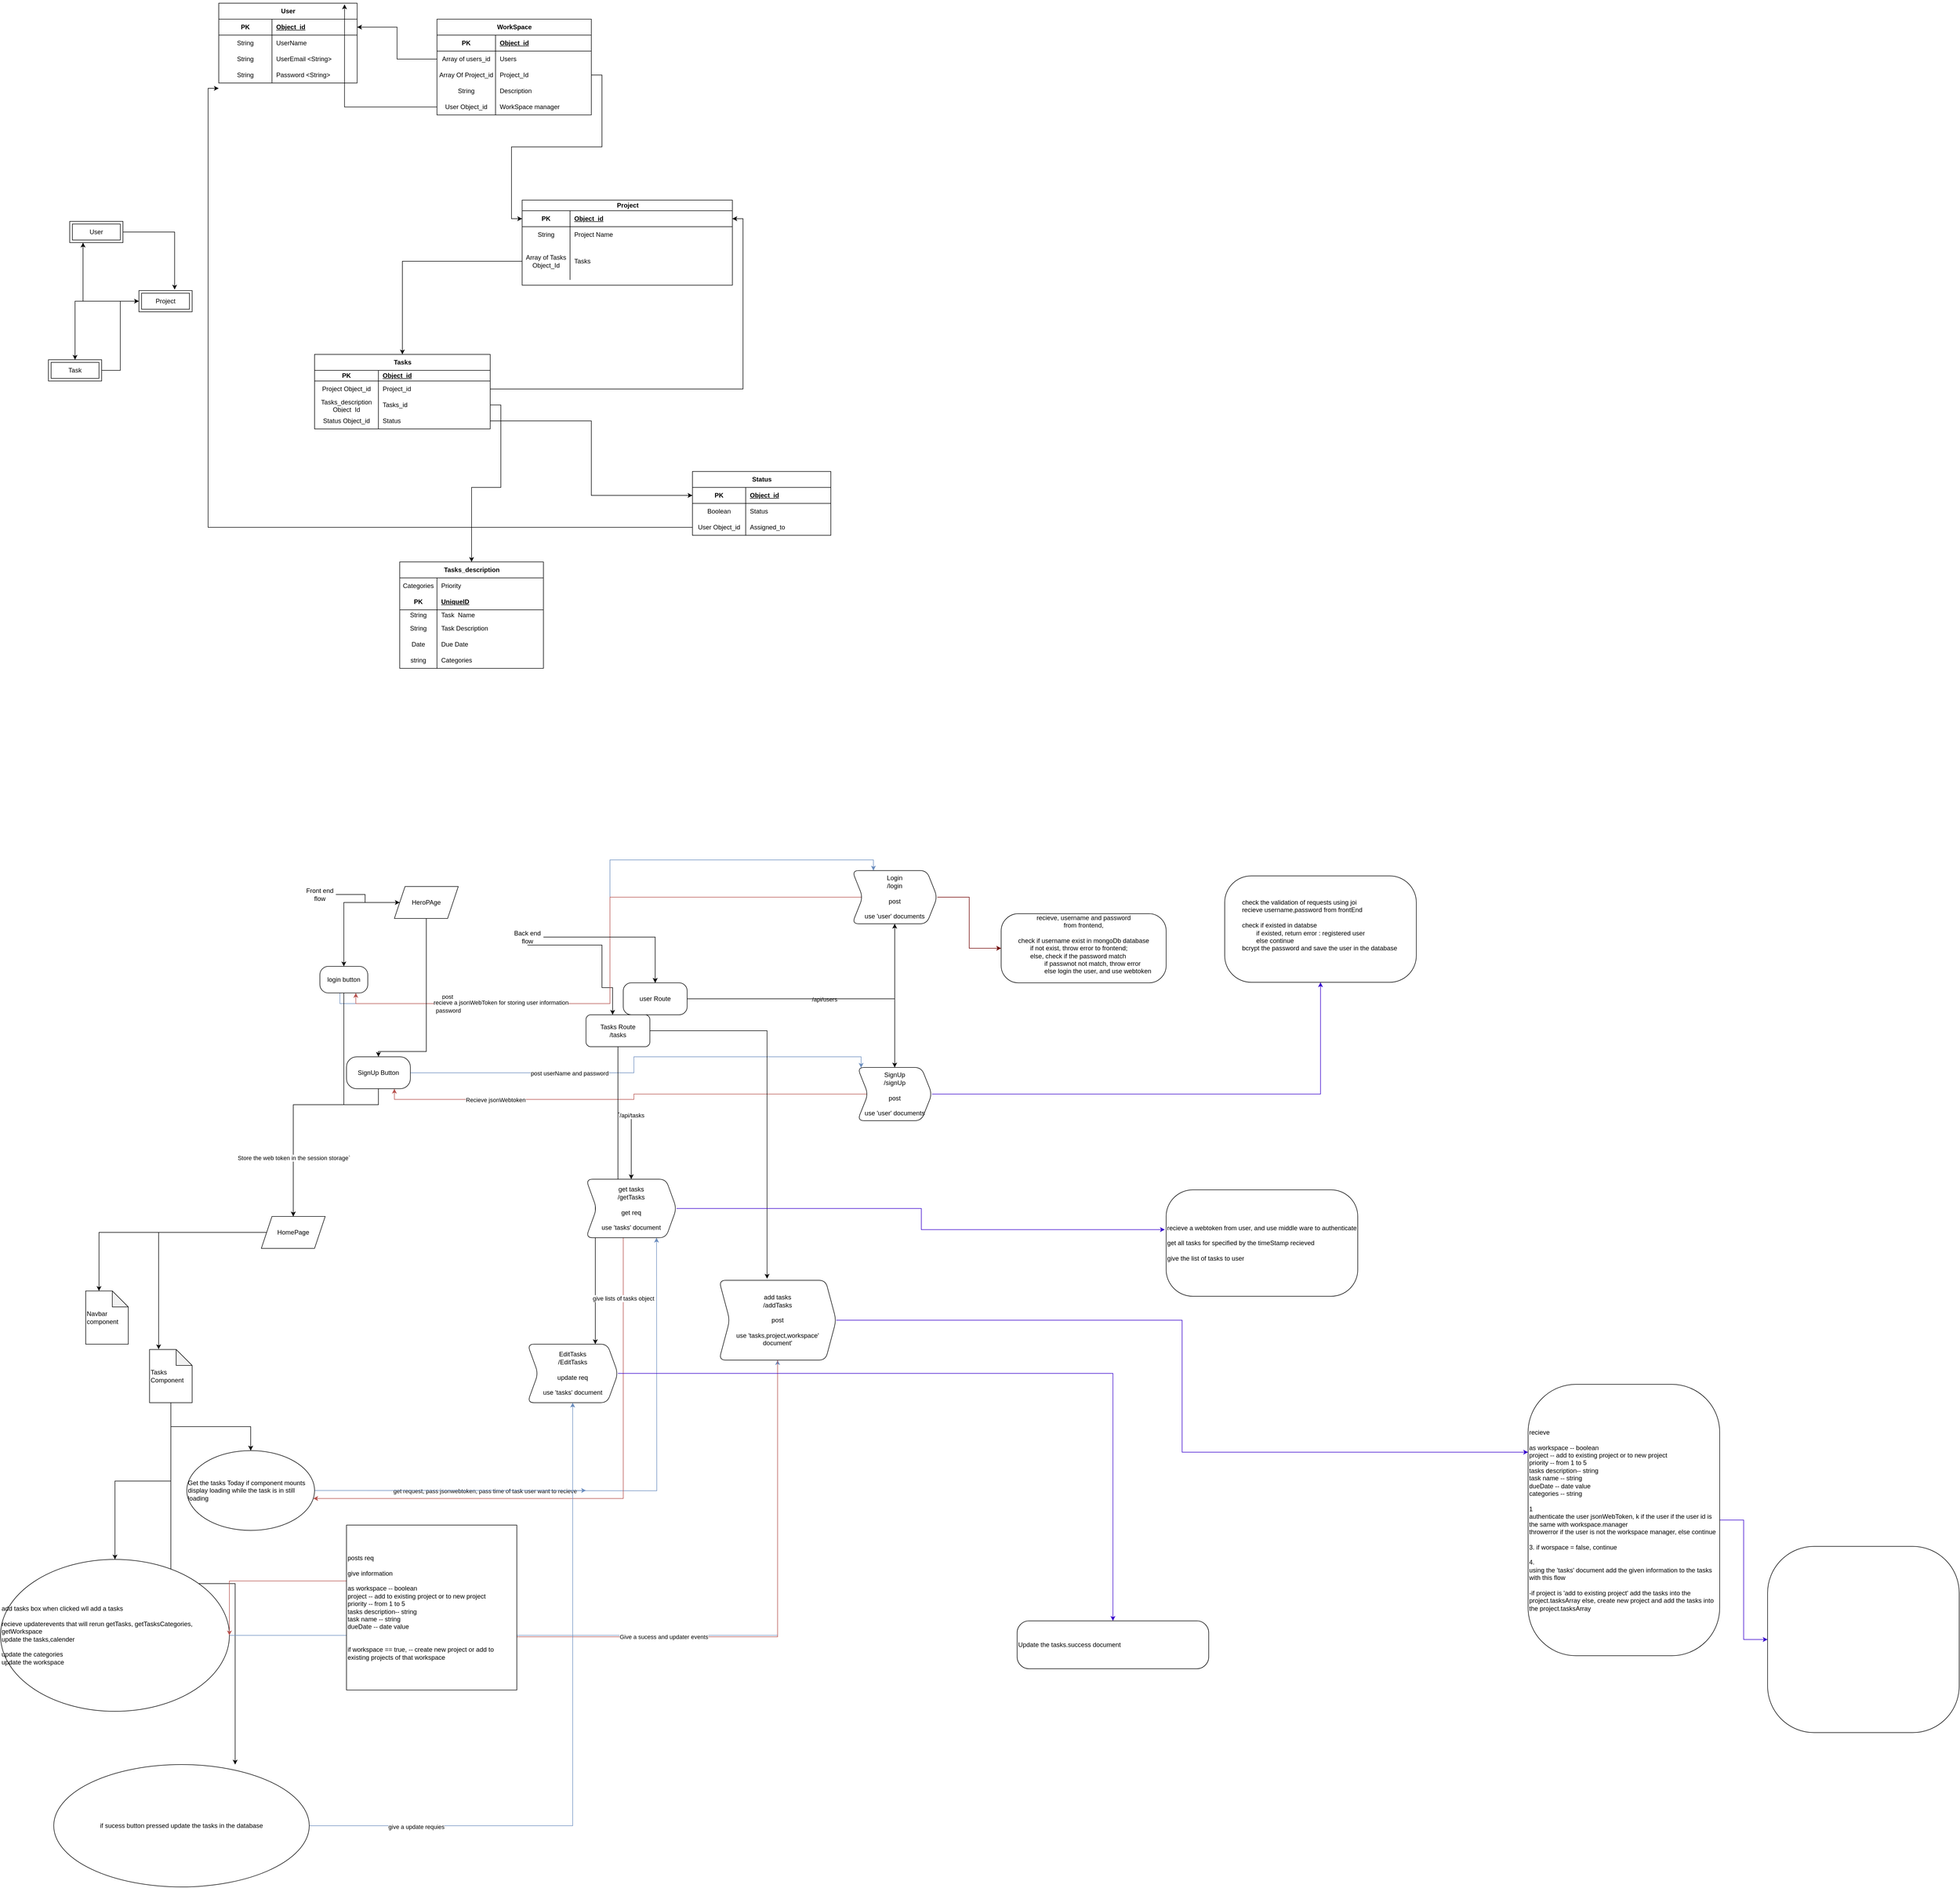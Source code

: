 <mxfile version="21.7.4" type="device">
  <diagram name="Page-1" id="Pz-jjM2qTxkc_EawIYpL">
    <mxGraphModel dx="1192" dy="1286" grid="1" gridSize="10" guides="1" tooltips="1" connect="1" arrows="1" fold="1" page="1" pageScale="1" pageWidth="850" pageHeight="1100" math="0" shadow="0">
      <root>
        <mxCell id="0" />
        <mxCell id="1" parent="0" />
        <mxCell id="qBl8Xuzyv15fqtELt21y-9" style="edgeStyle=orthogonalEdgeStyle;rounded=0;orthogonalLoop=1;jettySize=auto;html=1;entryX=0.671;entryY=-0.046;entryDx=0;entryDy=0;entryPerimeter=0;" parent="1" source="qBl8Xuzyv15fqtELt21y-1" target="qBl8Xuzyv15fqtELt21y-2" edge="1">
          <mxGeometry relative="1" as="geometry" />
        </mxCell>
        <mxCell id="qBl8Xuzyv15fqtELt21y-1" value="User&lt;br&gt;" style="shape=ext;margin=3;double=1;whiteSpace=wrap;html=1;align=center;" parent="1" vertex="1">
          <mxGeometry x="-280" y="-280" width="100" height="40" as="geometry" />
        </mxCell>
        <mxCell id="qBl8Xuzyv15fqtELt21y-93" style="edgeStyle=orthogonalEdgeStyle;rounded=0;orthogonalLoop=1;jettySize=auto;html=1;" parent="1" source="qBl8Xuzyv15fqtELt21y-2" target="qBl8Xuzyv15fqtELt21y-4" edge="1">
          <mxGeometry relative="1" as="geometry" />
        </mxCell>
        <mxCell id="qBl8Xuzyv15fqtELt21y-94" style="edgeStyle=orthogonalEdgeStyle;rounded=0;orthogonalLoop=1;jettySize=auto;html=1;entryX=0.25;entryY=1;entryDx=0;entryDy=0;" parent="1" source="qBl8Xuzyv15fqtELt21y-2" target="qBl8Xuzyv15fqtELt21y-1" edge="1">
          <mxGeometry relative="1" as="geometry" />
        </mxCell>
        <mxCell id="qBl8Xuzyv15fqtELt21y-2" value="Project" style="shape=ext;margin=3;double=1;whiteSpace=wrap;html=1;align=center;" parent="1" vertex="1">
          <mxGeometry x="-150" y="-150" width="100" height="40" as="geometry" />
        </mxCell>
        <mxCell id="qBl8Xuzyv15fqtELt21y-92" style="edgeStyle=orthogonalEdgeStyle;rounded=0;orthogonalLoop=1;jettySize=auto;html=1;entryX=0;entryY=0.5;entryDx=0;entryDy=0;" parent="1" source="qBl8Xuzyv15fqtELt21y-4" target="qBl8Xuzyv15fqtELt21y-2" edge="1">
          <mxGeometry relative="1" as="geometry" />
        </mxCell>
        <mxCell id="qBl8Xuzyv15fqtELt21y-4" value="Task&lt;br&gt;" style="shape=ext;margin=3;double=1;whiteSpace=wrap;html=1;align=center;" parent="1" vertex="1">
          <mxGeometry x="-320" y="-20" width="100" height="40" as="geometry" />
        </mxCell>
        <mxCell id="qBl8Xuzyv15fqtELt21y-24" value="User&lt;br&gt;" style="shape=table;startSize=30;container=1;collapsible=1;childLayout=tableLayout;fixedRows=1;rowLines=0;fontStyle=1;align=center;resizeLast=1;html=1;" parent="1" vertex="1">
          <mxGeometry y="-690" width="260" height="150" as="geometry">
            <mxRectangle x="740" y="70" width="70" height="30" as="alternateBounds" />
          </mxGeometry>
        </mxCell>
        <mxCell id="qBl8Xuzyv15fqtELt21y-25" value="" style="shape=tableRow;horizontal=0;startSize=0;swimlaneHead=0;swimlaneBody=0;fillColor=none;collapsible=0;dropTarget=0;points=[[0,0.5],[1,0.5]];portConstraint=eastwest;top=0;left=0;right=0;bottom=1;" parent="qBl8Xuzyv15fqtELt21y-24" vertex="1">
          <mxGeometry y="30" width="260" height="30" as="geometry" />
        </mxCell>
        <mxCell id="qBl8Xuzyv15fqtELt21y-26" value="PK" style="shape=partialRectangle;connectable=0;fillColor=none;top=0;left=0;bottom=0;right=0;fontStyle=1;overflow=hidden;whiteSpace=wrap;html=1;" parent="qBl8Xuzyv15fqtELt21y-25" vertex="1">
          <mxGeometry width="100" height="30" as="geometry">
            <mxRectangle width="100" height="30" as="alternateBounds" />
          </mxGeometry>
        </mxCell>
        <mxCell id="qBl8Xuzyv15fqtELt21y-27" value="Object_id" style="shape=partialRectangle;connectable=0;fillColor=none;top=0;left=0;bottom=0;right=0;align=left;spacingLeft=6;fontStyle=5;overflow=hidden;whiteSpace=wrap;html=1;" parent="qBl8Xuzyv15fqtELt21y-25" vertex="1">
          <mxGeometry x="100" width="160" height="30" as="geometry">
            <mxRectangle width="160" height="30" as="alternateBounds" />
          </mxGeometry>
        </mxCell>
        <mxCell id="qBl8Xuzyv15fqtELt21y-28" value="" style="shape=tableRow;horizontal=0;startSize=0;swimlaneHead=0;swimlaneBody=0;fillColor=none;collapsible=0;dropTarget=0;points=[[0,0.5],[1,0.5]];portConstraint=eastwest;top=0;left=0;right=0;bottom=0;" parent="qBl8Xuzyv15fqtELt21y-24" vertex="1">
          <mxGeometry y="60" width="260" height="30" as="geometry" />
        </mxCell>
        <mxCell id="qBl8Xuzyv15fqtELt21y-29" value="String&lt;br&gt;" style="shape=partialRectangle;connectable=0;fillColor=none;top=0;left=0;bottom=0;right=0;editable=1;overflow=hidden;whiteSpace=wrap;html=1;" parent="qBl8Xuzyv15fqtELt21y-28" vertex="1">
          <mxGeometry width="100" height="30" as="geometry">
            <mxRectangle width="100" height="30" as="alternateBounds" />
          </mxGeometry>
        </mxCell>
        <mxCell id="qBl8Xuzyv15fqtELt21y-30" value="UserName&amp;nbsp;" style="shape=partialRectangle;connectable=0;fillColor=none;top=0;left=0;bottom=0;right=0;align=left;spacingLeft=6;overflow=hidden;whiteSpace=wrap;html=1;" parent="qBl8Xuzyv15fqtELt21y-28" vertex="1">
          <mxGeometry x="100" width="160" height="30" as="geometry">
            <mxRectangle width="160" height="30" as="alternateBounds" />
          </mxGeometry>
        </mxCell>
        <mxCell id="qBl8Xuzyv15fqtELt21y-31" value="" style="shape=tableRow;horizontal=0;startSize=0;swimlaneHead=0;swimlaneBody=0;fillColor=none;collapsible=0;dropTarget=0;points=[[0,0.5],[1,0.5]];portConstraint=eastwest;top=0;left=0;right=0;bottom=0;" parent="qBl8Xuzyv15fqtELt21y-24" vertex="1">
          <mxGeometry y="90" width="260" height="30" as="geometry" />
        </mxCell>
        <mxCell id="qBl8Xuzyv15fqtELt21y-32" value="String" style="shape=partialRectangle;connectable=0;fillColor=none;top=0;left=0;bottom=0;right=0;editable=1;overflow=hidden;whiteSpace=wrap;html=1;" parent="qBl8Xuzyv15fqtELt21y-31" vertex="1">
          <mxGeometry width="100" height="30" as="geometry">
            <mxRectangle width="100" height="30" as="alternateBounds" />
          </mxGeometry>
        </mxCell>
        <mxCell id="qBl8Xuzyv15fqtELt21y-33" value="UserEmail &amp;lt;String&amp;gt;" style="shape=partialRectangle;connectable=0;fillColor=none;top=0;left=0;bottom=0;right=0;align=left;spacingLeft=6;overflow=hidden;whiteSpace=wrap;html=1;" parent="qBl8Xuzyv15fqtELt21y-31" vertex="1">
          <mxGeometry x="100" width="160" height="30" as="geometry">
            <mxRectangle width="160" height="30" as="alternateBounds" />
          </mxGeometry>
        </mxCell>
        <mxCell id="qBl8Xuzyv15fqtELt21y-34" value="" style="shape=tableRow;horizontal=0;startSize=0;swimlaneHead=0;swimlaneBody=0;fillColor=none;collapsible=0;dropTarget=0;points=[[0,0.5],[1,0.5]];portConstraint=eastwest;top=0;left=0;right=0;bottom=0;" parent="qBl8Xuzyv15fqtELt21y-24" vertex="1">
          <mxGeometry y="120" width="260" height="30" as="geometry" />
        </mxCell>
        <mxCell id="qBl8Xuzyv15fqtELt21y-35" value="String" style="shape=partialRectangle;connectable=0;fillColor=none;top=0;left=0;bottom=0;right=0;editable=1;overflow=hidden;whiteSpace=wrap;html=1;" parent="qBl8Xuzyv15fqtELt21y-34" vertex="1">
          <mxGeometry width="100" height="30" as="geometry">
            <mxRectangle width="100" height="30" as="alternateBounds" />
          </mxGeometry>
        </mxCell>
        <mxCell id="qBl8Xuzyv15fqtELt21y-36" value="Password &amp;lt;String&amp;gt;" style="shape=partialRectangle;connectable=0;fillColor=none;top=0;left=0;bottom=0;right=0;align=left;spacingLeft=6;overflow=hidden;whiteSpace=wrap;html=1;" parent="qBl8Xuzyv15fqtELt21y-34" vertex="1">
          <mxGeometry x="100" width="160" height="30" as="geometry">
            <mxRectangle width="160" height="30" as="alternateBounds" />
          </mxGeometry>
        </mxCell>
        <mxCell id="qBl8Xuzyv15fqtELt21y-76" value="Project" style="shape=table;startSize=20;container=1;collapsible=1;childLayout=tableLayout;fixedRows=1;rowLines=0;fontStyle=1;align=center;resizeLast=1;html=1;" parent="1" vertex="1">
          <mxGeometry x="570" y="-320" width="395" height="160" as="geometry" />
        </mxCell>
        <mxCell id="qBl8Xuzyv15fqtELt21y-77" value="" style="shape=tableRow;horizontal=0;startSize=0;swimlaneHead=0;swimlaneBody=0;fillColor=none;collapsible=0;dropTarget=0;points=[[0,0.5],[1,0.5]];portConstraint=eastwest;top=0;left=0;right=0;bottom=1;" parent="qBl8Xuzyv15fqtELt21y-76" vertex="1">
          <mxGeometry y="20" width="395" height="30" as="geometry" />
        </mxCell>
        <mxCell id="qBl8Xuzyv15fqtELt21y-78" value="PK" style="shape=partialRectangle;connectable=0;fillColor=none;top=0;left=0;bottom=0;right=0;fontStyle=1;overflow=hidden;whiteSpace=wrap;html=1;" parent="qBl8Xuzyv15fqtELt21y-77" vertex="1">
          <mxGeometry width="90" height="30" as="geometry">
            <mxRectangle width="90" height="30" as="alternateBounds" />
          </mxGeometry>
        </mxCell>
        <mxCell id="qBl8Xuzyv15fqtELt21y-79" value="Object_id" style="shape=partialRectangle;connectable=0;fillColor=none;top=0;left=0;bottom=0;right=0;align=left;spacingLeft=6;fontStyle=5;overflow=hidden;whiteSpace=wrap;html=1;" parent="qBl8Xuzyv15fqtELt21y-77" vertex="1">
          <mxGeometry x="90" width="305" height="30" as="geometry">
            <mxRectangle width="305" height="30" as="alternateBounds" />
          </mxGeometry>
        </mxCell>
        <mxCell id="qBl8Xuzyv15fqtELt21y-80" value="" style="shape=tableRow;horizontal=0;startSize=0;swimlaneHead=0;swimlaneBody=0;fillColor=none;collapsible=0;dropTarget=0;points=[[0,0.5],[1,0.5]];portConstraint=eastwest;top=0;left=0;right=0;bottom=0;" parent="qBl8Xuzyv15fqtELt21y-76" vertex="1">
          <mxGeometry y="50" width="395" height="30" as="geometry" />
        </mxCell>
        <mxCell id="qBl8Xuzyv15fqtELt21y-81" value="String" style="shape=partialRectangle;connectable=0;fillColor=none;top=0;left=0;bottom=0;right=0;editable=1;overflow=hidden;whiteSpace=wrap;html=1;" parent="qBl8Xuzyv15fqtELt21y-80" vertex="1">
          <mxGeometry width="90" height="30" as="geometry">
            <mxRectangle width="90" height="30" as="alternateBounds" />
          </mxGeometry>
        </mxCell>
        <mxCell id="qBl8Xuzyv15fqtELt21y-82" value="Project Name&amp;nbsp;" style="shape=partialRectangle;connectable=0;fillColor=none;top=0;left=0;bottom=0;right=0;align=left;spacingLeft=6;overflow=hidden;whiteSpace=wrap;html=1;" parent="qBl8Xuzyv15fqtELt21y-80" vertex="1">
          <mxGeometry x="90" width="305" height="30" as="geometry">
            <mxRectangle width="305" height="30" as="alternateBounds" />
          </mxGeometry>
        </mxCell>
        <mxCell id="qBl8Xuzyv15fqtELt21y-209" style="shape=tableRow;horizontal=0;startSize=0;swimlaneHead=0;swimlaneBody=0;fillColor=none;collapsible=0;dropTarget=0;points=[[0,0.5],[1,0.5]];portConstraint=eastwest;top=0;left=0;right=0;bottom=0;" parent="qBl8Xuzyv15fqtELt21y-76" vertex="1">
          <mxGeometry y="80" width="395" height="70" as="geometry" />
        </mxCell>
        <mxCell id="qBl8Xuzyv15fqtELt21y-210" value="Array of Tasks Object_Id" style="shape=partialRectangle;connectable=0;fillColor=none;top=0;left=0;bottom=0;right=0;editable=1;overflow=hidden;whiteSpace=wrap;html=1;" parent="qBl8Xuzyv15fqtELt21y-209" vertex="1">
          <mxGeometry width="90" height="70" as="geometry">
            <mxRectangle width="90" height="70" as="alternateBounds" />
          </mxGeometry>
        </mxCell>
        <mxCell id="qBl8Xuzyv15fqtELt21y-211" value="Tasks" style="shape=partialRectangle;connectable=0;fillColor=none;top=0;left=0;bottom=0;right=0;align=left;spacingLeft=6;overflow=hidden;whiteSpace=wrap;html=1;" parent="qBl8Xuzyv15fqtELt21y-209" vertex="1">
          <mxGeometry x="90" width="305" height="70" as="geometry">
            <mxRectangle width="305" height="70" as="alternateBounds" />
          </mxGeometry>
        </mxCell>
        <mxCell id="qBl8Xuzyv15fqtELt21y-111" value="Tasks" style="shape=table;startSize=30;container=1;collapsible=1;childLayout=tableLayout;fixedRows=1;rowLines=0;fontStyle=1;align=center;resizeLast=1;html=1;" parent="1" vertex="1">
          <mxGeometry x="180" y="-30" width="330" height="140" as="geometry" />
        </mxCell>
        <mxCell id="qBl8Xuzyv15fqtELt21y-112" value="" style="shape=tableRow;horizontal=0;startSize=0;swimlaneHead=0;swimlaneBody=0;fillColor=none;collapsible=0;dropTarget=0;points=[[0,0.5],[1,0.5]];portConstraint=eastwest;top=0;left=0;right=0;bottom=1;" parent="qBl8Xuzyv15fqtELt21y-111" vertex="1">
          <mxGeometry y="30" width="330" height="20" as="geometry" />
        </mxCell>
        <mxCell id="qBl8Xuzyv15fqtELt21y-113" value="PK" style="shape=partialRectangle;connectable=0;fillColor=none;top=0;left=0;bottom=0;right=0;fontStyle=1;overflow=hidden;whiteSpace=wrap;html=1;" parent="qBl8Xuzyv15fqtELt21y-112" vertex="1">
          <mxGeometry width="120" height="20" as="geometry">
            <mxRectangle width="120" height="20" as="alternateBounds" />
          </mxGeometry>
        </mxCell>
        <mxCell id="qBl8Xuzyv15fqtELt21y-114" value="Object_id" style="shape=partialRectangle;connectable=0;fillColor=none;top=0;left=0;bottom=0;right=0;align=left;spacingLeft=6;fontStyle=5;overflow=hidden;whiteSpace=wrap;html=1;" parent="qBl8Xuzyv15fqtELt21y-112" vertex="1">
          <mxGeometry x="120" width="210" height="20" as="geometry">
            <mxRectangle width="210" height="20" as="alternateBounds" />
          </mxGeometry>
        </mxCell>
        <mxCell id="qBl8Xuzyv15fqtELt21y-115" value="" style="shape=tableRow;horizontal=0;startSize=0;swimlaneHead=0;swimlaneBody=0;fillColor=none;collapsible=0;dropTarget=0;points=[[0,0.5],[1,0.5]];portConstraint=eastwest;top=0;left=0;right=0;bottom=0;" parent="qBl8Xuzyv15fqtELt21y-111" vertex="1">
          <mxGeometry y="50" width="330" height="30" as="geometry" />
        </mxCell>
        <mxCell id="qBl8Xuzyv15fqtELt21y-116" value="Project Object_id" style="shape=partialRectangle;connectable=0;fillColor=none;top=0;left=0;bottom=0;right=0;editable=1;overflow=hidden;whiteSpace=wrap;html=1;" parent="qBl8Xuzyv15fqtELt21y-115" vertex="1">
          <mxGeometry width="120" height="30" as="geometry">
            <mxRectangle width="120" height="30" as="alternateBounds" />
          </mxGeometry>
        </mxCell>
        <mxCell id="qBl8Xuzyv15fqtELt21y-117" value="Project_id&amp;nbsp;" style="shape=partialRectangle;connectable=0;fillColor=none;top=0;left=0;bottom=0;right=0;align=left;spacingLeft=6;overflow=hidden;whiteSpace=wrap;html=1;" parent="qBl8Xuzyv15fqtELt21y-115" vertex="1">
          <mxGeometry x="120" width="210" height="30" as="geometry">
            <mxRectangle width="210" height="30" as="alternateBounds" />
          </mxGeometry>
        </mxCell>
        <mxCell id="qBl8Xuzyv15fqtELt21y-204" style="shape=tableRow;horizontal=0;startSize=0;swimlaneHead=0;swimlaneBody=0;fillColor=none;collapsible=0;dropTarget=0;points=[[0,0.5],[1,0.5]];portConstraint=eastwest;top=0;left=0;right=0;bottom=0;" parent="qBl8Xuzyv15fqtELt21y-111" vertex="1">
          <mxGeometry y="80" width="330" height="30" as="geometry" />
        </mxCell>
        <mxCell id="qBl8Xuzyv15fqtELt21y-205" value="Tasks_description Object_Id" style="shape=partialRectangle;connectable=0;fillColor=none;top=0;left=0;bottom=0;right=0;editable=1;overflow=hidden;whiteSpace=wrap;html=1;" parent="qBl8Xuzyv15fqtELt21y-204" vertex="1">
          <mxGeometry width="120" height="30" as="geometry">
            <mxRectangle width="120" height="30" as="alternateBounds" />
          </mxGeometry>
        </mxCell>
        <mxCell id="qBl8Xuzyv15fqtELt21y-206" value="Tasks_id" style="shape=partialRectangle;connectable=0;fillColor=none;top=0;left=0;bottom=0;right=0;align=left;spacingLeft=6;overflow=hidden;whiteSpace=wrap;html=1;" parent="qBl8Xuzyv15fqtELt21y-204" vertex="1">
          <mxGeometry x="120" width="210" height="30" as="geometry">
            <mxRectangle width="210" height="30" as="alternateBounds" />
          </mxGeometry>
        </mxCell>
        <mxCell id="qBl8Xuzyv15fqtELt21y-140" style="shape=tableRow;horizontal=0;startSize=0;swimlaneHead=0;swimlaneBody=0;fillColor=none;collapsible=0;dropTarget=0;points=[[0,0.5],[1,0.5]];portConstraint=eastwest;top=0;left=0;right=0;bottom=0;" parent="qBl8Xuzyv15fqtELt21y-111" vertex="1">
          <mxGeometry y="110" width="330" height="30" as="geometry" />
        </mxCell>
        <mxCell id="qBl8Xuzyv15fqtELt21y-141" value="Status Object_id" style="shape=partialRectangle;connectable=0;fillColor=none;top=0;left=0;bottom=0;right=0;editable=1;overflow=hidden;whiteSpace=wrap;html=1;" parent="qBl8Xuzyv15fqtELt21y-140" vertex="1">
          <mxGeometry width="120" height="30" as="geometry">
            <mxRectangle width="120" height="30" as="alternateBounds" />
          </mxGeometry>
        </mxCell>
        <mxCell id="qBl8Xuzyv15fqtELt21y-142" value="Status&amp;nbsp;&lt;br&gt;" style="shape=partialRectangle;connectable=0;fillColor=none;top=0;left=0;bottom=0;right=0;align=left;spacingLeft=6;overflow=hidden;whiteSpace=wrap;html=1;" parent="qBl8Xuzyv15fqtELt21y-140" vertex="1">
          <mxGeometry x="120" width="210" height="30" as="geometry">
            <mxRectangle width="210" height="30" as="alternateBounds" />
          </mxGeometry>
        </mxCell>
        <mxCell id="qBl8Xuzyv15fqtELt21y-154" style="edgeStyle=orthogonalEdgeStyle;rounded=0;orthogonalLoop=1;jettySize=auto;html=1;entryX=1;entryY=0.5;entryDx=0;entryDy=0;" parent="1" source="qBl8Xuzyv15fqtELt21y-115" target="qBl8Xuzyv15fqtELt21y-77" edge="1">
          <mxGeometry relative="1" as="geometry" />
        </mxCell>
        <mxCell id="qBl8Xuzyv15fqtELt21y-158" style="edgeStyle=orthogonalEdgeStyle;rounded=0;orthogonalLoop=1;jettySize=auto;html=1;entryX=0;entryY=0.5;entryDx=0;entryDy=0;" parent="1" target="qBl8Xuzyv15fqtELt21y-25" edge="1">
          <mxGeometry relative="1" as="geometry" />
        </mxCell>
        <mxCell id="qBl8Xuzyv15fqtELt21y-161" value="Status" style="shape=table;startSize=30;container=1;collapsible=1;childLayout=tableLayout;fixedRows=1;rowLines=0;fontStyle=1;align=center;resizeLast=1;html=1;" parent="1" vertex="1">
          <mxGeometry x="890" y="190" width="260" height="120" as="geometry" />
        </mxCell>
        <mxCell id="qBl8Xuzyv15fqtELt21y-162" value="" style="shape=tableRow;horizontal=0;startSize=0;swimlaneHead=0;swimlaneBody=0;fillColor=none;collapsible=0;dropTarget=0;points=[[0,0.5],[1,0.5]];portConstraint=eastwest;top=0;left=0;right=0;bottom=1;" parent="qBl8Xuzyv15fqtELt21y-161" vertex="1">
          <mxGeometry y="30" width="260" height="30" as="geometry" />
        </mxCell>
        <mxCell id="qBl8Xuzyv15fqtELt21y-163" value="PK" style="shape=partialRectangle;connectable=0;fillColor=none;top=0;left=0;bottom=0;right=0;fontStyle=1;overflow=hidden;whiteSpace=wrap;html=1;" parent="qBl8Xuzyv15fqtELt21y-162" vertex="1">
          <mxGeometry width="100" height="30" as="geometry">
            <mxRectangle width="100" height="30" as="alternateBounds" />
          </mxGeometry>
        </mxCell>
        <mxCell id="qBl8Xuzyv15fqtELt21y-164" value="Object_id" style="shape=partialRectangle;connectable=0;fillColor=none;top=0;left=0;bottom=0;right=0;align=left;spacingLeft=6;fontStyle=5;overflow=hidden;whiteSpace=wrap;html=1;" parent="qBl8Xuzyv15fqtELt21y-162" vertex="1">
          <mxGeometry x="100" width="160" height="30" as="geometry">
            <mxRectangle width="160" height="30" as="alternateBounds" />
          </mxGeometry>
        </mxCell>
        <mxCell id="qBl8Xuzyv15fqtELt21y-165" value="" style="shape=tableRow;horizontal=0;startSize=0;swimlaneHead=0;swimlaneBody=0;fillColor=none;collapsible=0;dropTarget=0;points=[[0,0.5],[1,0.5]];portConstraint=eastwest;top=0;left=0;right=0;bottom=0;" parent="qBl8Xuzyv15fqtELt21y-161" vertex="1">
          <mxGeometry y="60" width="260" height="30" as="geometry" />
        </mxCell>
        <mxCell id="qBl8Xuzyv15fqtELt21y-166" value="Boolean" style="shape=partialRectangle;connectable=0;fillColor=none;top=0;left=0;bottom=0;right=0;editable=1;overflow=hidden;whiteSpace=wrap;html=1;" parent="qBl8Xuzyv15fqtELt21y-165" vertex="1">
          <mxGeometry width="100" height="30" as="geometry">
            <mxRectangle width="100" height="30" as="alternateBounds" />
          </mxGeometry>
        </mxCell>
        <mxCell id="qBl8Xuzyv15fqtELt21y-167" value="Status" style="shape=partialRectangle;connectable=0;fillColor=none;top=0;left=0;bottom=0;right=0;align=left;spacingLeft=6;overflow=hidden;whiteSpace=wrap;html=1;" parent="qBl8Xuzyv15fqtELt21y-165" vertex="1">
          <mxGeometry x="100" width="160" height="30" as="geometry">
            <mxRectangle width="160" height="30" as="alternateBounds" />
          </mxGeometry>
        </mxCell>
        <mxCell id="qBl8Xuzyv15fqtELt21y-168" value="" style="shape=tableRow;horizontal=0;startSize=0;swimlaneHead=0;swimlaneBody=0;fillColor=none;collapsible=0;dropTarget=0;points=[[0,0.5],[1,0.5]];portConstraint=eastwest;top=0;left=0;right=0;bottom=0;" parent="qBl8Xuzyv15fqtELt21y-161" vertex="1">
          <mxGeometry y="90" width="260" height="30" as="geometry" />
        </mxCell>
        <mxCell id="qBl8Xuzyv15fqtELt21y-169" value="User Object_id" style="shape=partialRectangle;connectable=0;fillColor=none;top=0;left=0;bottom=0;right=0;editable=1;overflow=hidden;whiteSpace=wrap;html=1;" parent="qBl8Xuzyv15fqtELt21y-168" vertex="1">
          <mxGeometry width="100" height="30" as="geometry">
            <mxRectangle width="100" height="30" as="alternateBounds" />
          </mxGeometry>
        </mxCell>
        <mxCell id="qBl8Xuzyv15fqtELt21y-170" value="Assigned_to" style="shape=partialRectangle;connectable=0;fillColor=none;top=0;left=0;bottom=0;right=0;align=left;spacingLeft=6;overflow=hidden;whiteSpace=wrap;html=1;" parent="qBl8Xuzyv15fqtELt21y-168" vertex="1">
          <mxGeometry x="100" width="160" height="30" as="geometry">
            <mxRectangle width="160" height="30" as="alternateBounds" />
          </mxGeometry>
        </mxCell>
        <mxCell id="qBl8Xuzyv15fqtELt21y-174" style="edgeStyle=orthogonalEdgeStyle;rounded=0;orthogonalLoop=1;jettySize=auto;html=1;entryX=0;entryY=0.5;entryDx=0;entryDy=0;" parent="1" source="qBl8Xuzyv15fqtELt21y-140" target="qBl8Xuzyv15fqtELt21y-162" edge="1">
          <mxGeometry relative="1" as="geometry" />
        </mxCell>
        <mxCell id="qBl8Xuzyv15fqtELt21y-188" value="Tasks_description" style="shape=table;startSize=30;container=1;collapsible=1;childLayout=tableLayout;fixedRows=1;rowLines=0;fontStyle=1;align=center;resizeLast=1;html=1;" parent="1" vertex="1">
          <mxGeometry x="340" y="360" width="270" height="200" as="geometry" />
        </mxCell>
        <mxCell id="qBl8Xuzyv15fqtELt21y-201" style="shape=tableRow;horizontal=0;startSize=0;swimlaneHead=0;swimlaneBody=0;fillColor=none;collapsible=0;dropTarget=0;points=[[0,0.5],[1,0.5]];portConstraint=eastwest;top=0;left=0;right=0;bottom=0;" parent="qBl8Xuzyv15fqtELt21y-188" vertex="1">
          <mxGeometry y="30" width="270" height="30" as="geometry" />
        </mxCell>
        <mxCell id="qBl8Xuzyv15fqtELt21y-202" value="Categories" style="shape=partialRectangle;connectable=0;fillColor=none;top=0;left=0;bottom=0;right=0;editable=1;overflow=hidden;whiteSpace=wrap;html=1;" parent="qBl8Xuzyv15fqtELt21y-201" vertex="1">
          <mxGeometry width="70" height="30" as="geometry">
            <mxRectangle width="70" height="30" as="alternateBounds" />
          </mxGeometry>
        </mxCell>
        <mxCell id="qBl8Xuzyv15fqtELt21y-203" value="Priority&lt;br&gt;" style="shape=partialRectangle;connectable=0;fillColor=none;top=0;left=0;bottom=0;right=0;align=left;spacingLeft=6;overflow=hidden;whiteSpace=wrap;html=1;" parent="qBl8Xuzyv15fqtELt21y-201" vertex="1">
          <mxGeometry x="70" width="200" height="30" as="geometry">
            <mxRectangle width="200" height="30" as="alternateBounds" />
          </mxGeometry>
        </mxCell>
        <mxCell id="qBl8Xuzyv15fqtELt21y-189" value="" style="shape=tableRow;horizontal=0;startSize=0;swimlaneHead=0;swimlaneBody=0;fillColor=none;collapsible=0;dropTarget=0;points=[[0,0.5],[1,0.5]];portConstraint=eastwest;top=0;left=0;right=0;bottom=1;" parent="qBl8Xuzyv15fqtELt21y-188" vertex="1">
          <mxGeometry y="60" width="270" height="30" as="geometry" />
        </mxCell>
        <mxCell id="qBl8Xuzyv15fqtELt21y-190" value="PK" style="shape=partialRectangle;connectable=0;fillColor=none;top=0;left=0;bottom=0;right=0;fontStyle=1;overflow=hidden;whiteSpace=wrap;html=1;" parent="qBl8Xuzyv15fqtELt21y-189" vertex="1">
          <mxGeometry width="70" height="30" as="geometry">
            <mxRectangle width="70" height="30" as="alternateBounds" />
          </mxGeometry>
        </mxCell>
        <mxCell id="qBl8Xuzyv15fqtELt21y-191" value="UniqueID" style="shape=partialRectangle;connectable=0;fillColor=none;top=0;left=0;bottom=0;right=0;align=left;spacingLeft=6;fontStyle=5;overflow=hidden;whiteSpace=wrap;html=1;" parent="qBl8Xuzyv15fqtELt21y-189" vertex="1">
          <mxGeometry x="70" width="200" height="30" as="geometry">
            <mxRectangle width="200" height="30" as="alternateBounds" />
          </mxGeometry>
        </mxCell>
        <mxCell id="qBl8Xuzyv15fqtELt21y-192" value="" style="shape=tableRow;horizontal=0;startSize=0;swimlaneHead=0;swimlaneBody=0;fillColor=none;collapsible=0;dropTarget=0;points=[[0,0.5],[1,0.5]];portConstraint=eastwest;top=0;left=0;right=0;bottom=0;" parent="qBl8Xuzyv15fqtELt21y-188" vertex="1">
          <mxGeometry y="90" width="270" height="20" as="geometry" />
        </mxCell>
        <mxCell id="qBl8Xuzyv15fqtELt21y-193" value="String" style="shape=partialRectangle;connectable=0;fillColor=none;top=0;left=0;bottom=0;right=0;editable=1;overflow=hidden;whiteSpace=wrap;html=1;" parent="qBl8Xuzyv15fqtELt21y-192" vertex="1">
          <mxGeometry width="70" height="20" as="geometry">
            <mxRectangle width="70" height="20" as="alternateBounds" />
          </mxGeometry>
        </mxCell>
        <mxCell id="qBl8Xuzyv15fqtELt21y-194" value="Task&amp;nbsp; Name" style="shape=partialRectangle;connectable=0;fillColor=none;top=0;left=0;bottom=0;right=0;align=left;spacingLeft=6;overflow=hidden;whiteSpace=wrap;html=1;" parent="qBl8Xuzyv15fqtELt21y-192" vertex="1">
          <mxGeometry x="70" width="200" height="20" as="geometry">
            <mxRectangle width="200" height="20" as="alternateBounds" />
          </mxGeometry>
        </mxCell>
        <mxCell id="qBl8Xuzyv15fqtELt21y-195" value="" style="shape=tableRow;horizontal=0;startSize=0;swimlaneHead=0;swimlaneBody=0;fillColor=none;collapsible=0;dropTarget=0;points=[[0,0.5],[1,0.5]];portConstraint=eastwest;top=0;left=0;right=0;bottom=0;" parent="qBl8Xuzyv15fqtELt21y-188" vertex="1">
          <mxGeometry y="110" width="270" height="30" as="geometry" />
        </mxCell>
        <mxCell id="qBl8Xuzyv15fqtELt21y-196" value="String" style="shape=partialRectangle;connectable=0;fillColor=none;top=0;left=0;bottom=0;right=0;editable=1;overflow=hidden;whiteSpace=wrap;html=1;" parent="qBl8Xuzyv15fqtELt21y-195" vertex="1">
          <mxGeometry width="70" height="30" as="geometry">
            <mxRectangle width="70" height="30" as="alternateBounds" />
          </mxGeometry>
        </mxCell>
        <mxCell id="qBl8Xuzyv15fqtELt21y-197" value="Task Description" style="shape=partialRectangle;connectable=0;fillColor=none;top=0;left=0;bottom=0;right=0;align=left;spacingLeft=6;overflow=hidden;whiteSpace=wrap;html=1;" parent="qBl8Xuzyv15fqtELt21y-195" vertex="1">
          <mxGeometry x="70" width="200" height="30" as="geometry">
            <mxRectangle width="200" height="30" as="alternateBounds" />
          </mxGeometry>
        </mxCell>
        <mxCell id="qBl8Xuzyv15fqtELt21y-198" value="" style="shape=tableRow;horizontal=0;startSize=0;swimlaneHead=0;swimlaneBody=0;fillColor=none;collapsible=0;dropTarget=0;points=[[0,0.5],[1,0.5]];portConstraint=eastwest;top=0;left=0;right=0;bottom=0;" parent="qBl8Xuzyv15fqtELt21y-188" vertex="1">
          <mxGeometry y="140" width="270" height="30" as="geometry" />
        </mxCell>
        <mxCell id="qBl8Xuzyv15fqtELt21y-199" value="Date" style="shape=partialRectangle;connectable=0;fillColor=none;top=0;left=0;bottom=0;right=0;editable=1;overflow=hidden;whiteSpace=wrap;html=1;" parent="qBl8Xuzyv15fqtELt21y-198" vertex="1">
          <mxGeometry width="70" height="30" as="geometry">
            <mxRectangle width="70" height="30" as="alternateBounds" />
          </mxGeometry>
        </mxCell>
        <mxCell id="qBl8Xuzyv15fqtELt21y-200" value="Due Date&lt;br&gt;" style="shape=partialRectangle;connectable=0;fillColor=none;top=0;left=0;bottom=0;right=0;align=left;spacingLeft=6;overflow=hidden;whiteSpace=wrap;html=1;" parent="qBl8Xuzyv15fqtELt21y-198" vertex="1">
          <mxGeometry x="70" width="200" height="30" as="geometry">
            <mxRectangle width="200" height="30" as="alternateBounds" />
          </mxGeometry>
        </mxCell>
        <mxCell id="Y0V4TGJTi7vCCiL8cJvz-85" style="shape=tableRow;horizontal=0;startSize=0;swimlaneHead=0;swimlaneBody=0;fillColor=none;collapsible=0;dropTarget=0;points=[[0,0.5],[1,0.5]];portConstraint=eastwest;top=0;left=0;right=0;bottom=0;" vertex="1" parent="qBl8Xuzyv15fqtELt21y-188">
          <mxGeometry y="170" width="270" height="30" as="geometry" />
        </mxCell>
        <mxCell id="Y0V4TGJTi7vCCiL8cJvz-86" value="string" style="shape=partialRectangle;connectable=0;fillColor=none;top=0;left=0;bottom=0;right=0;editable=1;overflow=hidden;whiteSpace=wrap;html=1;" vertex="1" parent="Y0V4TGJTi7vCCiL8cJvz-85">
          <mxGeometry width="70" height="30" as="geometry">
            <mxRectangle width="70" height="30" as="alternateBounds" />
          </mxGeometry>
        </mxCell>
        <mxCell id="Y0V4TGJTi7vCCiL8cJvz-87" value="Categories" style="shape=partialRectangle;connectable=0;fillColor=none;top=0;left=0;bottom=0;right=0;align=left;spacingLeft=6;overflow=hidden;whiteSpace=wrap;html=1;" vertex="1" parent="Y0V4TGJTi7vCCiL8cJvz-85">
          <mxGeometry x="70" width="200" height="30" as="geometry">
            <mxRectangle width="200" height="30" as="alternateBounds" />
          </mxGeometry>
        </mxCell>
        <mxCell id="qBl8Xuzyv15fqtELt21y-208" style="edgeStyle=orthogonalEdgeStyle;rounded=0;orthogonalLoop=1;jettySize=auto;html=1;" parent="1" source="qBl8Xuzyv15fqtELt21y-204" edge="1" target="qBl8Xuzyv15fqtELt21y-188">
          <mxGeometry relative="1" as="geometry">
            <mxPoint x="590" y="380" as="targetPoint" />
          </mxGeometry>
        </mxCell>
        <mxCell id="qBl8Xuzyv15fqtELt21y-212" style="edgeStyle=orthogonalEdgeStyle;rounded=0;orthogonalLoop=1;jettySize=auto;html=1;" parent="1" source="qBl8Xuzyv15fqtELt21y-209" target="qBl8Xuzyv15fqtELt21y-111" edge="1">
          <mxGeometry relative="1" as="geometry" />
        </mxCell>
        <mxCell id="_bCPlyV_-1QBmfyJAsLL-2" value="WorkSpace" style="shape=table;startSize=30;container=1;collapsible=1;childLayout=tableLayout;fixedRows=1;rowLines=0;fontStyle=1;align=center;resizeLast=1;html=1;" parent="1" vertex="1">
          <mxGeometry x="410" y="-660" width="290" height="180" as="geometry" />
        </mxCell>
        <mxCell id="_bCPlyV_-1QBmfyJAsLL-3" value="" style="shape=tableRow;horizontal=0;startSize=0;swimlaneHead=0;swimlaneBody=0;fillColor=none;collapsible=0;dropTarget=0;points=[[0,0.5],[1,0.5]];portConstraint=eastwest;top=0;left=0;right=0;bottom=1;" parent="_bCPlyV_-1QBmfyJAsLL-2" vertex="1">
          <mxGeometry y="30" width="290" height="30" as="geometry" />
        </mxCell>
        <mxCell id="_bCPlyV_-1QBmfyJAsLL-4" value="PK" style="shape=partialRectangle;connectable=0;fillColor=none;top=0;left=0;bottom=0;right=0;fontStyle=1;overflow=hidden;whiteSpace=wrap;html=1;" parent="_bCPlyV_-1QBmfyJAsLL-3" vertex="1">
          <mxGeometry width="110" height="30" as="geometry">
            <mxRectangle width="110" height="30" as="alternateBounds" />
          </mxGeometry>
        </mxCell>
        <mxCell id="_bCPlyV_-1QBmfyJAsLL-5" value="Object_id" style="shape=partialRectangle;connectable=0;fillColor=none;top=0;left=0;bottom=0;right=0;align=left;spacingLeft=6;fontStyle=5;overflow=hidden;whiteSpace=wrap;html=1;" parent="_bCPlyV_-1QBmfyJAsLL-3" vertex="1">
          <mxGeometry x="110" width="180" height="30" as="geometry">
            <mxRectangle width="180" height="30" as="alternateBounds" />
          </mxGeometry>
        </mxCell>
        <mxCell id="_bCPlyV_-1QBmfyJAsLL-6" value="" style="shape=tableRow;horizontal=0;startSize=0;swimlaneHead=0;swimlaneBody=0;fillColor=none;collapsible=0;dropTarget=0;points=[[0,0.5],[1,0.5]];portConstraint=eastwest;top=0;left=0;right=0;bottom=0;" parent="_bCPlyV_-1QBmfyJAsLL-2" vertex="1">
          <mxGeometry y="60" width="290" height="30" as="geometry" />
        </mxCell>
        <mxCell id="_bCPlyV_-1QBmfyJAsLL-7" value="Array of users_id" style="shape=partialRectangle;connectable=0;fillColor=none;top=0;left=0;bottom=0;right=0;editable=1;overflow=hidden;whiteSpace=wrap;html=1;" parent="_bCPlyV_-1QBmfyJAsLL-6" vertex="1">
          <mxGeometry width="110" height="30" as="geometry">
            <mxRectangle width="110" height="30" as="alternateBounds" />
          </mxGeometry>
        </mxCell>
        <mxCell id="_bCPlyV_-1QBmfyJAsLL-8" value="Users" style="shape=partialRectangle;connectable=0;fillColor=none;top=0;left=0;bottom=0;right=0;align=left;spacingLeft=6;overflow=hidden;whiteSpace=wrap;html=1;" parent="_bCPlyV_-1QBmfyJAsLL-6" vertex="1">
          <mxGeometry x="110" width="180" height="30" as="geometry">
            <mxRectangle width="180" height="30" as="alternateBounds" />
          </mxGeometry>
        </mxCell>
        <mxCell id="_bCPlyV_-1QBmfyJAsLL-9" value="" style="shape=tableRow;horizontal=0;startSize=0;swimlaneHead=0;swimlaneBody=0;fillColor=none;collapsible=0;dropTarget=0;points=[[0,0.5],[1,0.5]];portConstraint=eastwest;top=0;left=0;right=0;bottom=0;" parent="_bCPlyV_-1QBmfyJAsLL-2" vertex="1">
          <mxGeometry y="90" width="290" height="30" as="geometry" />
        </mxCell>
        <mxCell id="_bCPlyV_-1QBmfyJAsLL-10" value="Array Of Project_id" style="shape=partialRectangle;connectable=0;fillColor=none;top=0;left=0;bottom=0;right=0;editable=1;overflow=hidden;whiteSpace=wrap;html=1;" parent="_bCPlyV_-1QBmfyJAsLL-9" vertex="1">
          <mxGeometry width="110" height="30" as="geometry">
            <mxRectangle width="110" height="30" as="alternateBounds" />
          </mxGeometry>
        </mxCell>
        <mxCell id="_bCPlyV_-1QBmfyJAsLL-11" value="Project_Id" style="shape=partialRectangle;connectable=0;fillColor=none;top=0;left=0;bottom=0;right=0;align=left;spacingLeft=6;overflow=hidden;whiteSpace=wrap;html=1;" parent="_bCPlyV_-1QBmfyJAsLL-9" vertex="1">
          <mxGeometry x="110" width="180" height="30" as="geometry">
            <mxRectangle width="180" height="30" as="alternateBounds" />
          </mxGeometry>
        </mxCell>
        <mxCell id="_bCPlyV_-1QBmfyJAsLL-12" value="" style="shape=tableRow;horizontal=0;startSize=0;swimlaneHead=0;swimlaneBody=0;fillColor=none;collapsible=0;dropTarget=0;points=[[0,0.5],[1,0.5]];portConstraint=eastwest;top=0;left=0;right=0;bottom=0;" parent="_bCPlyV_-1QBmfyJAsLL-2" vertex="1">
          <mxGeometry y="120" width="290" height="30" as="geometry" />
        </mxCell>
        <mxCell id="_bCPlyV_-1QBmfyJAsLL-13" value="String" style="shape=partialRectangle;connectable=0;fillColor=none;top=0;left=0;bottom=0;right=0;editable=1;overflow=hidden;whiteSpace=wrap;html=1;" parent="_bCPlyV_-1QBmfyJAsLL-12" vertex="1">
          <mxGeometry width="110" height="30" as="geometry">
            <mxRectangle width="110" height="30" as="alternateBounds" />
          </mxGeometry>
        </mxCell>
        <mxCell id="_bCPlyV_-1QBmfyJAsLL-14" value="Description" style="shape=partialRectangle;connectable=0;fillColor=none;top=0;left=0;bottom=0;right=0;align=left;spacingLeft=6;overflow=hidden;whiteSpace=wrap;html=1;" parent="_bCPlyV_-1QBmfyJAsLL-12" vertex="1">
          <mxGeometry x="110" width="180" height="30" as="geometry">
            <mxRectangle width="180" height="30" as="alternateBounds" />
          </mxGeometry>
        </mxCell>
        <mxCell id="_bCPlyV_-1QBmfyJAsLL-17" style="shape=tableRow;horizontal=0;startSize=0;swimlaneHead=0;swimlaneBody=0;fillColor=none;collapsible=0;dropTarget=0;points=[[0,0.5],[1,0.5]];portConstraint=eastwest;top=0;left=0;right=0;bottom=0;" parent="_bCPlyV_-1QBmfyJAsLL-2" vertex="1">
          <mxGeometry y="150" width="290" height="30" as="geometry" />
        </mxCell>
        <mxCell id="_bCPlyV_-1QBmfyJAsLL-18" value="User Object_id" style="shape=partialRectangle;connectable=0;fillColor=none;top=0;left=0;bottom=0;right=0;editable=1;overflow=hidden;whiteSpace=wrap;html=1;" parent="_bCPlyV_-1QBmfyJAsLL-17" vertex="1">
          <mxGeometry width="110" height="30" as="geometry">
            <mxRectangle width="110" height="30" as="alternateBounds" />
          </mxGeometry>
        </mxCell>
        <mxCell id="_bCPlyV_-1QBmfyJAsLL-19" value="WorkSpace manager" style="shape=partialRectangle;connectable=0;fillColor=none;top=0;left=0;bottom=0;right=0;align=left;spacingLeft=6;overflow=hidden;whiteSpace=wrap;html=1;" parent="_bCPlyV_-1QBmfyJAsLL-17" vertex="1">
          <mxGeometry x="110" width="180" height="30" as="geometry">
            <mxRectangle width="180" height="30" as="alternateBounds" />
          </mxGeometry>
        </mxCell>
        <mxCell id="_bCPlyV_-1QBmfyJAsLL-15" style="edgeStyle=orthogonalEdgeStyle;rounded=0;orthogonalLoop=1;jettySize=auto;html=1;exitX=0;exitY=0.5;exitDx=0;exitDy=0;entryX=1;entryY=0.5;entryDx=0;entryDy=0;" parent="1" source="_bCPlyV_-1QBmfyJAsLL-6" target="qBl8Xuzyv15fqtELt21y-25" edge="1">
          <mxGeometry relative="1" as="geometry" />
        </mxCell>
        <mxCell id="_bCPlyV_-1QBmfyJAsLL-16" style="edgeStyle=orthogonalEdgeStyle;rounded=0;orthogonalLoop=1;jettySize=auto;html=1;" parent="1" source="_bCPlyV_-1QBmfyJAsLL-9" target="qBl8Xuzyv15fqtELt21y-77" edge="1">
          <mxGeometry relative="1" as="geometry" />
        </mxCell>
        <mxCell id="_bCPlyV_-1QBmfyJAsLL-20" style="edgeStyle=orthogonalEdgeStyle;rounded=0;orthogonalLoop=1;jettySize=auto;html=1;entryX=0.909;entryY=0.015;entryDx=0;entryDy=0;entryPerimeter=0;" parent="1" source="_bCPlyV_-1QBmfyJAsLL-17" target="qBl8Xuzyv15fqtELt21y-24" edge="1">
          <mxGeometry relative="1" as="geometry" />
        </mxCell>
        <mxCell id="_bCPlyV_-1QBmfyJAsLL-24" style="edgeStyle=orthogonalEdgeStyle;rounded=0;orthogonalLoop=1;jettySize=auto;html=1;entryX=0;entryY=1.333;entryDx=0;entryDy=0;entryPerimeter=0;" parent="1" source="qBl8Xuzyv15fqtELt21y-168" target="qBl8Xuzyv15fqtELt21y-34" edge="1">
          <mxGeometry relative="1" as="geometry" />
        </mxCell>
        <mxCell id="Y0V4TGJTi7vCCiL8cJvz-6" style="edgeStyle=orthogonalEdgeStyle;rounded=0;orthogonalLoop=1;jettySize=auto;html=1;" edge="1" parent="1" source="Y0V4TGJTi7vCCiL8cJvz-37" target="Y0V4TGJTi7vCCiL8cJvz-5">
          <mxGeometry relative="1" as="geometry">
            <mxPoint x="180.0" y="1180" as="targetPoint" />
          </mxGeometry>
        </mxCell>
        <mxCell id="Y0V4TGJTi7vCCiL8cJvz-1" value="Front end flow" style="text;strokeColor=none;align=center;fillColor=none;html=1;verticalAlign=middle;whiteSpace=wrap;rounded=0;" vertex="1" parent="1">
          <mxGeometry x="160" y="970" width="60" height="30" as="geometry" />
        </mxCell>
        <mxCell id="Y0V4TGJTi7vCCiL8cJvz-9" style="edgeStyle=orthogonalEdgeStyle;rounded=0;orthogonalLoop=1;jettySize=auto;html=1;" edge="1" parent="1" source="Y0V4TGJTi7vCCiL8cJvz-2" target="Y0V4TGJTi7vCCiL8cJvz-7">
          <mxGeometry relative="1" as="geometry">
            <mxPoint x="730" y="1210" as="targetPoint" />
          </mxGeometry>
        </mxCell>
        <mxCell id="Y0V4TGJTi7vCCiL8cJvz-58" value="" style="edgeStyle=orthogonalEdgeStyle;rounded=0;orthogonalLoop=1;jettySize=auto;html=1;exitX=0.5;exitY=1;exitDx=0;exitDy=0;" edge="1" parent="1" source="Y0V4TGJTi7vCCiL8cJvz-2" target="Y0V4TGJTi7vCCiL8cJvz-57">
          <mxGeometry relative="1" as="geometry">
            <Array as="points">
              <mxPoint x="720" y="1080" />
              <mxPoint x="720" y="1160" />
              <mxPoint x="740" y="1160" />
            </Array>
          </mxGeometry>
        </mxCell>
        <mxCell id="Y0V4TGJTi7vCCiL8cJvz-2" value="Back end flow&lt;br&gt;" style="text;strokeColor=none;align=center;fillColor=none;html=1;verticalAlign=middle;whiteSpace=wrap;rounded=0;" vertex="1" parent="1">
          <mxGeometry x="550" y="1050" width="60" height="30" as="geometry" />
        </mxCell>
        <mxCell id="Y0V4TGJTi7vCCiL8cJvz-31" style="edgeStyle=orthogonalEdgeStyle;rounded=0;orthogonalLoop=1;jettySize=auto;html=1;entryX=0.25;entryY=0;entryDx=0;entryDy=0;fillColor=#dae8fc;strokeColor=#6c8ebf;exitX=0.418;exitY=1.004;exitDx=0;exitDy=0;exitPerimeter=0;" edge="1" parent="1" source="Y0V4TGJTi7vCCiL8cJvz-5" target="Y0V4TGJTi7vCCiL8cJvz-12">
          <mxGeometry relative="1" as="geometry" />
        </mxCell>
        <mxCell id="Y0V4TGJTi7vCCiL8cJvz-32" value="post&amp;nbsp;&lt;br&gt;username&lt;br&gt;password" style="edgeLabel;html=1;align=center;verticalAlign=middle;resizable=0;points=[];" vertex="1" connectable="0" parent="Y0V4TGJTi7vCCiL8cJvz-31">
          <mxGeometry x="-0.66" relative="1" as="geometry">
            <mxPoint as="offset" />
          </mxGeometry>
        </mxCell>
        <mxCell id="Y0V4TGJTi7vCCiL8cJvz-35" style="edgeStyle=orthogonalEdgeStyle;rounded=0;orthogonalLoop=1;jettySize=auto;html=1;" edge="1" parent="1" source="Y0V4TGJTi7vCCiL8cJvz-5" target="Y0V4TGJTi7vCCiL8cJvz-36">
          <mxGeometry relative="1" as="geometry">
            <mxPoint x="120" y="1310" as="targetPoint" />
          </mxGeometry>
        </mxCell>
        <mxCell id="Y0V4TGJTi7vCCiL8cJvz-5" value="login button" style="rounded=1;whiteSpace=wrap;html=1;arcSize=32;" vertex="1" parent="1">
          <mxGeometry x="190" y="1120" width="90" height="50" as="geometry" />
        </mxCell>
        <mxCell id="Y0V4TGJTi7vCCiL8cJvz-13" value="" style="edgeStyle=orthogonalEdgeStyle;rounded=0;orthogonalLoop=1;jettySize=auto;html=1;" edge="1" parent="1" source="Y0V4TGJTi7vCCiL8cJvz-7" target="Y0V4TGJTi7vCCiL8cJvz-12">
          <mxGeometry relative="1" as="geometry" />
        </mxCell>
        <mxCell id="Y0V4TGJTi7vCCiL8cJvz-15" value="/api/users" style="edgeLabel;html=1;align=center;verticalAlign=middle;resizable=0;points=[];" vertex="1" connectable="0" parent="Y0V4TGJTi7vCCiL8cJvz-13">
          <mxGeometry x="-0.029" y="-1" relative="1" as="geometry">
            <mxPoint as="offset" />
          </mxGeometry>
        </mxCell>
        <mxCell id="Y0V4TGJTi7vCCiL8cJvz-28" value="" style="edgeStyle=orthogonalEdgeStyle;rounded=0;orthogonalLoop=1;jettySize=auto;html=1;" edge="1" parent="1" source="Y0V4TGJTi7vCCiL8cJvz-7" target="Y0V4TGJTi7vCCiL8cJvz-27">
          <mxGeometry relative="1" as="geometry" />
        </mxCell>
        <mxCell id="Y0V4TGJTi7vCCiL8cJvz-18" value="" style="edgeStyle=orthogonalEdgeStyle;rounded=0;orthogonalLoop=1;jettySize=auto;html=1;fillColor=#a20025;strokeColor=#6F0000;" edge="1" parent="1" source="Y0V4TGJTi7vCCiL8cJvz-12" target="Y0V4TGJTi7vCCiL8cJvz-17">
          <mxGeometry relative="1" as="geometry" />
        </mxCell>
        <mxCell id="Y0V4TGJTi7vCCiL8cJvz-33" style="edgeStyle=orthogonalEdgeStyle;rounded=0;orthogonalLoop=1;jettySize=auto;html=1;entryX=0.75;entryY=1;entryDx=0;entryDy=0;fillColor=#f8cecc;strokeColor=#b85450;" edge="1" parent="1" source="Y0V4TGJTi7vCCiL8cJvz-12" target="Y0V4TGJTi7vCCiL8cJvz-5">
          <mxGeometry relative="1" as="geometry" />
        </mxCell>
        <mxCell id="Y0V4TGJTi7vCCiL8cJvz-34" value="recieve a jsonWebToken for storing user information" style="edgeLabel;html=1;align=center;verticalAlign=middle;resizable=0;points=[];" vertex="1" connectable="0" parent="Y0V4TGJTi7vCCiL8cJvz-33">
          <mxGeometry x="0.501" y="-2" relative="1" as="geometry">
            <mxPoint as="offset" />
          </mxGeometry>
        </mxCell>
        <mxCell id="Y0V4TGJTi7vCCiL8cJvz-12" value="Login&lt;br&gt;/login&lt;br&gt;&lt;br&gt;post&lt;br&gt;&lt;br&gt;use &#39;user&#39; documents" style="shape=step;perimeter=stepPerimeter;whiteSpace=wrap;html=1;fixedSize=1;rounded=1;arcSize=25;" vertex="1" parent="1">
          <mxGeometry x="1190" y="940" width="160" height="100" as="geometry" />
        </mxCell>
        <mxCell id="Y0V4TGJTi7vCCiL8cJvz-17" value="recieve, username and password&lt;br&gt;from frontend,&lt;br&gt;&lt;br&gt;check if username exist in mongoDb database&lt;br&gt;&lt;div style=&quot;text-align: left;&quot;&gt;&lt;span style=&quot;font-size: 12px;&quot;&gt;&lt;span style=&quot;white-space: pre;&quot;&gt;&#x9;&lt;/span&gt;if not exist, throw error to frontend;&lt;/span&gt;&lt;/div&gt;&lt;div style=&quot;text-align: left;&quot;&gt;&lt;span style=&quot;font-size: 12px;&quot;&gt;&lt;span style=&quot;white-space: pre;&quot;&gt;&#x9;&lt;/span&gt;else, check if the password match&lt;/span&gt;&lt;/div&gt;&lt;div style=&quot;text-align: left;&quot;&gt;&lt;span style=&quot;font-size: 12px;&quot;&gt;&lt;span style=&quot;white-space: pre;&quot;&gt;&#x9;&lt;/span&gt;&lt;span style=&quot;white-space: pre;&quot;&gt;&#x9;&lt;/span&gt;if passwnot not match, throw error&lt;br&gt;&lt;/span&gt;&lt;/div&gt;&lt;div style=&quot;text-align: left;&quot;&gt;&lt;span style=&quot;font-size: 12px;&quot;&gt;&lt;span style=&quot;white-space: pre;&quot;&gt;&#x9;&lt;/span&gt;&lt;span style=&quot;white-space: pre;&quot;&gt;&#x9;&lt;/span&gt;else login the user, and use webtoken&lt;br&gt;&lt;/span&gt;&lt;/div&gt;&lt;div style=&quot;text-align: left;&quot;&gt;&lt;span style=&quot;font-size: 12px;&quot;&gt;&lt;br&gt;&lt;/span&gt;&lt;/div&gt;" style="whiteSpace=wrap;html=1;rounded=1;arcSize=25;" vertex="1" parent="1">
          <mxGeometry x="1470" y="1021" width="310" height="130" as="geometry" />
        </mxCell>
        <mxCell id="Y0V4TGJTi7vCCiL8cJvz-30" value="" style="edgeStyle=orthogonalEdgeStyle;rounded=0;orthogonalLoop=1;jettySize=auto;html=1;fillColor=#6a00ff;strokeColor=#3700CC;" edge="1" parent="1" source="Y0V4TGJTi7vCCiL8cJvz-27" target="Y0V4TGJTi7vCCiL8cJvz-29">
          <mxGeometry relative="1" as="geometry" />
        </mxCell>
        <mxCell id="Y0V4TGJTi7vCCiL8cJvz-44" style="edgeStyle=orthogonalEdgeStyle;rounded=0;orthogonalLoop=1;jettySize=auto;html=1;entryX=0.75;entryY=1;entryDx=0;entryDy=0;fillColor=#f8cecc;strokeColor=#b85450;" edge="1" parent="1" source="Y0V4TGJTi7vCCiL8cJvz-27" target="Y0V4TGJTi7vCCiL8cJvz-40">
          <mxGeometry relative="1" as="geometry" />
        </mxCell>
        <mxCell id="Y0V4TGJTi7vCCiL8cJvz-46" value="Recieve jsonWebtoken" style="edgeLabel;html=1;align=center;verticalAlign=middle;resizable=0;points=[];" vertex="1" connectable="0" parent="Y0V4TGJTi7vCCiL8cJvz-44">
          <mxGeometry x="0.543" y="1" relative="1" as="geometry">
            <mxPoint as="offset" />
          </mxGeometry>
        </mxCell>
        <mxCell id="Y0V4TGJTi7vCCiL8cJvz-27" value="SignUp&lt;br&gt;/signUp&lt;br&gt;&lt;br&gt;post&lt;br&gt;&lt;br&gt;use &#39;user&#39; documents" style="shape=step;perimeter=stepPerimeter;whiteSpace=wrap;html=1;fixedSize=1;rounded=1;arcSize=25;" vertex="1" parent="1">
          <mxGeometry x="1200" y="1310" width="140" height="100" as="geometry" />
        </mxCell>
        <mxCell id="Y0V4TGJTi7vCCiL8cJvz-29" value="&lt;div style=&quot;text-align: left;&quot;&gt;&lt;span style=&quot;background-color: initial;&quot;&gt;check the validation of requests using joi&lt;/span&gt;&lt;/div&gt;&lt;div style=&quot;text-align: left;&quot;&gt;&lt;span style=&quot;background-color: initial;&quot;&gt;recieve username,password from frontEnd&lt;/span&gt;&lt;/div&gt;&lt;div style=&quot;text-align: left;&quot;&gt;&lt;span style=&quot;font-size: 12px;&quot;&gt;&lt;br&gt;&lt;/span&gt;&lt;/div&gt;&lt;div style=&quot;text-align: left;&quot;&gt;&lt;span style=&quot;background-color: initial;&quot;&gt;check if existed in databse&lt;/span&gt;&lt;/div&gt;&lt;div style=&quot;text-align: left;&quot;&gt;&lt;span style=&quot;background-color: initial;&quot;&gt;&lt;span style=&quot;white-space: pre;&quot;&gt;&#x9;&lt;/span&gt;if existed, return error : registered user&lt;br&gt;&lt;/span&gt;&lt;/div&gt;&lt;div style=&quot;text-align: left;&quot;&gt;&lt;span style=&quot;background-color: initial;&quot;&gt;&lt;span style=&quot;white-space: pre;&quot;&gt;&#x9;&lt;/span&gt;else continue&lt;/span&gt;&lt;/div&gt;&lt;div style=&quot;text-align: left;&quot;&gt;&lt;span style=&quot;background-color: initial;&quot;&gt;bcrypt the password and save the user in the database&amp;nbsp;&lt;/span&gt;&lt;/div&gt;&lt;div style=&quot;text-align: left;&quot;&gt;&lt;span style=&quot;background-color: initial;&quot;&gt;&lt;br&gt;&lt;/span&gt;&lt;/div&gt;" style="whiteSpace=wrap;html=1;rounded=1;arcSize=25;" vertex="1" parent="1">
          <mxGeometry x="1890" y="950" width="360" height="200" as="geometry" />
        </mxCell>
        <mxCell id="Y0V4TGJTi7vCCiL8cJvz-51" style="edgeStyle=orthogonalEdgeStyle;rounded=0;orthogonalLoop=1;jettySize=auto;html=1;entryX=0;entryY=0;entryDx=25;entryDy=0;entryPerimeter=0;" edge="1" parent="1" source="Y0V4TGJTi7vCCiL8cJvz-36" target="Y0V4TGJTi7vCCiL8cJvz-50">
          <mxGeometry relative="1" as="geometry" />
        </mxCell>
        <mxCell id="Y0V4TGJTi7vCCiL8cJvz-53" style="edgeStyle=orthogonalEdgeStyle;rounded=0;orthogonalLoop=1;jettySize=auto;html=1;entryX=0.213;entryY=-0.005;entryDx=0;entryDy=0;entryPerimeter=0;" edge="1" parent="1" source="Y0V4TGJTi7vCCiL8cJvz-36" target="Y0V4TGJTi7vCCiL8cJvz-52">
          <mxGeometry relative="1" as="geometry" />
        </mxCell>
        <mxCell id="Y0V4TGJTi7vCCiL8cJvz-36" value="HomePage" style="shape=parallelogram;perimeter=parallelogramPerimeter;whiteSpace=wrap;html=1;fixedSize=1;" vertex="1" parent="1">
          <mxGeometry x="80" y="1590" width="120" height="60" as="geometry" />
        </mxCell>
        <mxCell id="Y0V4TGJTi7vCCiL8cJvz-38" value="" style="edgeStyle=orthogonalEdgeStyle;rounded=0;orthogonalLoop=1;jettySize=auto;html=1;" edge="1" parent="1" source="Y0V4TGJTi7vCCiL8cJvz-1" target="Y0V4TGJTi7vCCiL8cJvz-37">
          <mxGeometry relative="1" as="geometry">
            <mxPoint x="415" y="1170" as="targetPoint" />
            <mxPoint x="220" y="985" as="sourcePoint" />
          </mxGeometry>
        </mxCell>
        <mxCell id="Y0V4TGJTi7vCCiL8cJvz-42" style="edgeStyle=orthogonalEdgeStyle;rounded=0;orthogonalLoop=1;jettySize=auto;html=1;" edge="1" parent="1" source="Y0V4TGJTi7vCCiL8cJvz-37" target="Y0V4TGJTi7vCCiL8cJvz-40">
          <mxGeometry relative="1" as="geometry">
            <Array as="points">
              <mxPoint x="390" y="1280" />
              <mxPoint x="300" y="1280" />
            </Array>
          </mxGeometry>
        </mxCell>
        <mxCell id="Y0V4TGJTi7vCCiL8cJvz-37" value="HeroPAge" style="shape=parallelogram;perimeter=parallelogramPerimeter;whiteSpace=wrap;html=1;fixedSize=1;" vertex="1" parent="1">
          <mxGeometry x="330" y="970" width="120" height="60" as="geometry" />
        </mxCell>
        <mxCell id="Y0V4TGJTi7vCCiL8cJvz-43" style="edgeStyle=orthogonalEdgeStyle;rounded=0;orthogonalLoop=1;jettySize=auto;html=1;entryX=0.049;entryY=0.006;entryDx=0;entryDy=0;entryPerimeter=0;fillColor=#dae8fc;strokeColor=#6c8ebf;" edge="1" parent="1" source="Y0V4TGJTi7vCCiL8cJvz-40" target="Y0V4TGJTi7vCCiL8cJvz-27">
          <mxGeometry relative="1" as="geometry" />
        </mxCell>
        <mxCell id="Y0V4TGJTi7vCCiL8cJvz-45" value="post userName and password" style="edgeLabel;html=1;align=center;verticalAlign=middle;resizable=0;points=[];" vertex="1" connectable="0" parent="Y0V4TGJTi7vCCiL8cJvz-43">
          <mxGeometry x="-0.334" y="-1" relative="1" as="geometry">
            <mxPoint as="offset" />
          </mxGeometry>
        </mxCell>
        <mxCell id="Y0V4TGJTi7vCCiL8cJvz-47" style="edgeStyle=orthogonalEdgeStyle;rounded=0;orthogonalLoop=1;jettySize=auto;html=1;" edge="1" parent="1" source="Y0V4TGJTi7vCCiL8cJvz-40" target="Y0V4TGJTi7vCCiL8cJvz-36">
          <mxGeometry relative="1" as="geometry">
            <Array as="points">
              <mxPoint x="300" y="1380" />
              <mxPoint x="140" y="1380" />
            </Array>
          </mxGeometry>
        </mxCell>
        <mxCell id="Y0V4TGJTi7vCCiL8cJvz-48" value="Store the web token in the session storage`" style="edgeLabel;html=1;align=center;verticalAlign=middle;resizable=0;points=[];" vertex="1" connectable="0" parent="Y0V4TGJTi7vCCiL8cJvz-47">
          <mxGeometry x="0.448" y="1" relative="1" as="geometry">
            <mxPoint as="offset" />
          </mxGeometry>
        </mxCell>
        <mxCell id="Y0V4TGJTi7vCCiL8cJvz-40" value="SignUp Button" style="whiteSpace=wrap;html=1;rounded=1;arcSize=32;" vertex="1" parent="1">
          <mxGeometry x="240" y="1290" width="120" height="60" as="geometry" />
        </mxCell>
        <mxCell id="Y0V4TGJTi7vCCiL8cJvz-50" value="Navbar component" style="shape=note;whiteSpace=wrap;html=1;backgroundOutline=1;darkOpacity=0.05;align=left;" vertex="1" parent="1">
          <mxGeometry x="-250" y="1730" width="80" height="100" as="geometry" />
        </mxCell>
        <mxCell id="Y0V4TGJTi7vCCiL8cJvz-56" value="" style="edgeStyle=orthogonalEdgeStyle;rounded=0;orthogonalLoop=1;jettySize=auto;html=1;" edge="1" parent="1" source="Y0V4TGJTi7vCCiL8cJvz-52" target="Y0V4TGJTi7vCCiL8cJvz-55">
          <mxGeometry relative="1" as="geometry" />
        </mxCell>
        <mxCell id="Y0V4TGJTi7vCCiL8cJvz-71" value="" style="edgeStyle=orthogonalEdgeStyle;rounded=0;orthogonalLoop=1;jettySize=auto;html=1;" edge="1" parent="1" source="Y0V4TGJTi7vCCiL8cJvz-52" target="Y0V4TGJTi7vCCiL8cJvz-55">
          <mxGeometry relative="1" as="geometry" />
        </mxCell>
        <mxCell id="Y0V4TGJTi7vCCiL8cJvz-72" style="edgeStyle=orthogonalEdgeStyle;rounded=0;orthogonalLoop=1;jettySize=auto;html=1;entryX=0.5;entryY=0;entryDx=0;entryDy=0;" edge="1" parent="1" source="Y0V4TGJTi7vCCiL8cJvz-52" target="Y0V4TGJTi7vCCiL8cJvz-73">
          <mxGeometry relative="1" as="geometry">
            <mxPoint x="-90" y="2280" as="targetPoint" />
          </mxGeometry>
        </mxCell>
        <mxCell id="Y0V4TGJTi7vCCiL8cJvz-92" style="edgeStyle=orthogonalEdgeStyle;rounded=0;orthogonalLoop=1;jettySize=auto;html=1;entryX=0.71;entryY=0;entryDx=0;entryDy=0;entryPerimeter=0;" edge="1" parent="1" source="Y0V4TGJTi7vCCiL8cJvz-52" target="Y0V4TGJTi7vCCiL8cJvz-93">
          <mxGeometry relative="1" as="geometry">
            <mxPoint x="-230" y="2920" as="targetPoint" />
          </mxGeometry>
        </mxCell>
        <mxCell id="Y0V4TGJTi7vCCiL8cJvz-52" value="Tasks Component" style="shape=note;whiteSpace=wrap;html=1;backgroundOutline=1;darkOpacity=0.05;align=left;" vertex="1" parent="1">
          <mxGeometry x="-130" y="1840" width="80" height="100" as="geometry" />
        </mxCell>
        <mxCell id="Y0V4TGJTi7vCCiL8cJvz-64" style="edgeStyle=orthogonalEdgeStyle;rounded=0;orthogonalLoop=1;jettySize=auto;html=1;entryX=0.25;entryY=1;entryDx=0;entryDy=0;fillColor=#dae8fc;strokeColor=#6c8ebf;" edge="1" parent="1">
          <mxGeometry relative="1" as="geometry">
            <mxPoint x="270" y="2105" as="sourcePoint" />
            <mxPoint x="822.5" y="1630" as="targetPoint" />
          </mxGeometry>
        </mxCell>
        <mxCell id="Y0V4TGJTi7vCCiL8cJvz-65" value="get request, pass jsonwebtoken, pass time of task user want to recieve" style="edgeLabel;html=1;align=center;verticalAlign=middle;resizable=0;points=[];" vertex="1" connectable="0" parent="Y0V4TGJTi7vCCiL8cJvz-64">
          <mxGeometry x="-0.736" y="-1" relative="1" as="geometry">
            <mxPoint x="94" as="offset" />
          </mxGeometry>
        </mxCell>
        <mxCell id="Y0V4TGJTi7vCCiL8cJvz-75" style="edgeStyle=orthogonalEdgeStyle;rounded=0;orthogonalLoop=1;jettySize=auto;html=1;fillColor=#dae8fc;strokeColor=#6c8ebf;" edge="1" parent="1" source="Y0V4TGJTi7vCCiL8cJvz-55">
          <mxGeometry relative="1" as="geometry">
            <mxPoint x="690" y="2105" as="targetPoint" />
          </mxGeometry>
        </mxCell>
        <mxCell id="Y0V4TGJTi7vCCiL8cJvz-55" value="Get the tasks Today if component mounts display loading while the task is in still loading" style="ellipse;whiteSpace=wrap;html=1;align=left;" vertex="1" parent="1">
          <mxGeometry x="-60" y="2030" width="240" height="150" as="geometry" />
        </mxCell>
        <mxCell id="Y0V4TGJTi7vCCiL8cJvz-61" style="edgeStyle=orthogonalEdgeStyle;rounded=0;orthogonalLoop=1;jettySize=auto;html=1;entryX=0.5;entryY=0;entryDx=0;entryDy=0;" edge="1" parent="1" source="Y0V4TGJTi7vCCiL8cJvz-57" target="Y0V4TGJTi7vCCiL8cJvz-63">
          <mxGeometry relative="1" as="geometry">
            <mxPoint x="750" y="1650" as="targetPoint" />
          </mxGeometry>
        </mxCell>
        <mxCell id="Y0V4TGJTi7vCCiL8cJvz-62" value="/api/tasks" style="edgeLabel;html=1;align=center;verticalAlign=middle;resizable=0;points=[];" vertex="1" connectable="0" parent="Y0V4TGJTi7vCCiL8cJvz-61">
          <mxGeometry x="0.124" y="1" relative="1" as="geometry">
            <mxPoint as="offset" />
          </mxGeometry>
        </mxCell>
        <mxCell id="Y0V4TGJTi7vCCiL8cJvz-77" style="edgeStyle=orthogonalEdgeStyle;rounded=0;orthogonalLoop=1;jettySize=auto;html=1;entryX=0.41;entryY=-0.02;entryDx=0;entryDy=0;entryPerimeter=0;" edge="1" parent="1" source="Y0V4TGJTi7vCCiL8cJvz-57" target="Y0V4TGJTi7vCCiL8cJvz-76">
          <mxGeometry relative="1" as="geometry" />
        </mxCell>
        <mxCell id="Y0V4TGJTi7vCCiL8cJvz-91" style="edgeStyle=orthogonalEdgeStyle;rounded=0;orthogonalLoop=1;jettySize=auto;html=1;entryX=0.75;entryY=0;entryDx=0;entryDy=0;" edge="1" parent="1" source="Y0V4TGJTi7vCCiL8cJvz-57" target="Y0V4TGJTi7vCCiL8cJvz-90">
          <mxGeometry relative="1" as="geometry" />
        </mxCell>
        <mxCell id="Y0V4TGJTi7vCCiL8cJvz-57" value="Tasks Route&lt;br&gt;/tasks" style="rounded=1;whiteSpace=wrap;html=1;" vertex="1" parent="1">
          <mxGeometry x="690" y="1211" width="120" height="60" as="geometry" />
        </mxCell>
        <mxCell id="Y0V4TGJTi7vCCiL8cJvz-59" value="" style="edgeStyle=orthogonalEdgeStyle;rounded=0;orthogonalLoop=1;jettySize=auto;html=1;" edge="1" parent="1" source="Y0V4TGJTi7vCCiL8cJvz-2" target="Y0V4TGJTi7vCCiL8cJvz-7">
          <mxGeometry relative="1" as="geometry">
            <mxPoint x="610" y="1065" as="sourcePoint" />
            <mxPoint x="820" y="1480" as="targetPoint" />
          </mxGeometry>
        </mxCell>
        <mxCell id="Y0V4TGJTi7vCCiL8cJvz-7" value="user Route" style="rounded=1;whiteSpace=wrap;html=1;arcSize=25;" vertex="1" parent="1">
          <mxGeometry x="760" y="1151" width="120" height="60" as="geometry" />
        </mxCell>
        <mxCell id="Y0V4TGJTi7vCCiL8cJvz-66" style="edgeStyle=orthogonalEdgeStyle;rounded=0;orthogonalLoop=1;jettySize=auto;html=1;fillColor=#f8cecc;strokeColor=#b85450;" edge="1" parent="1" source="Y0V4TGJTi7vCCiL8cJvz-63" target="Y0V4TGJTi7vCCiL8cJvz-55">
          <mxGeometry relative="1" as="geometry">
            <Array as="points">
              <mxPoint x="760" y="2120" />
            </Array>
          </mxGeometry>
        </mxCell>
        <mxCell id="Y0V4TGJTi7vCCiL8cJvz-67" value="give lists of tasks object" style="edgeLabel;html=1;align=center;verticalAlign=middle;resizable=0;points=[];" vertex="1" connectable="0" parent="Y0V4TGJTi7vCCiL8cJvz-66">
          <mxGeometry x="-0.786" relative="1" as="geometry">
            <mxPoint y="-1" as="offset" />
          </mxGeometry>
        </mxCell>
        <mxCell id="Y0V4TGJTi7vCCiL8cJvz-69" style="edgeStyle=orthogonalEdgeStyle;rounded=0;orthogonalLoop=1;jettySize=auto;html=1;fillColor=#6a00ff;strokeColor=#3700CC;entryX=-0.007;entryY=0.374;entryDx=0;entryDy=0;entryPerimeter=0;" edge="1" parent="1" source="Y0V4TGJTi7vCCiL8cJvz-63" target="Y0V4TGJTi7vCCiL8cJvz-70">
          <mxGeometry relative="1" as="geometry">
            <mxPoint x="1690" y="1550" as="targetPoint" />
          </mxGeometry>
        </mxCell>
        <mxCell id="Y0V4TGJTi7vCCiL8cJvz-63" value="get tasks&lt;br&gt;/getTasks&lt;br&gt;&lt;br&gt;get req&lt;br&gt;&lt;br&gt;use &#39;tasks&#39; document" style="shape=step;perimeter=stepPerimeter;whiteSpace=wrap;html=1;fixedSize=1;rounded=1;arcSize=25;" vertex="1" parent="1">
          <mxGeometry x="690" y="1520" width="170" height="110" as="geometry" />
        </mxCell>
        <mxCell id="Y0V4TGJTi7vCCiL8cJvz-70" value="&lt;div style=&quot;text-align: left;&quot;&gt;recieve a webtoken from user, and use middle ware to authenticate&lt;/div&gt;&lt;div style=&quot;text-align: left;&quot;&gt;&lt;br&gt;&lt;/div&gt;&lt;div style=&quot;text-align: left;&quot;&gt;get all tasks for specified by the timeStamp recieved&lt;/div&gt;&lt;div style=&quot;text-align: left;&quot;&gt;&lt;br&gt;&lt;/div&gt;&lt;div style=&quot;text-align: left;&quot;&gt;give the list of tasks to user&lt;/div&gt;" style="whiteSpace=wrap;html=1;rounded=1;arcSize=25;" vertex="1" parent="1">
          <mxGeometry x="1780" y="1540" width="360" height="200" as="geometry" />
        </mxCell>
        <mxCell id="Y0V4TGJTi7vCCiL8cJvz-78" style="edgeStyle=orthogonalEdgeStyle;rounded=0;orthogonalLoop=1;jettySize=auto;html=1;fillColor=#dae8fc;strokeColor=#6c8ebf;" edge="1" parent="1" source="Y0V4TGJTi7vCCiL8cJvz-73" target="Y0V4TGJTi7vCCiL8cJvz-76">
          <mxGeometry relative="1" as="geometry" />
        </mxCell>
        <mxCell id="Y0V4TGJTi7vCCiL8cJvz-73" value="add tasks box when clicked wll add a tasks&lt;br&gt;&lt;br&gt;recieve updaterevents that will rerun getTasks, getTasksCategories, getWorkspace&lt;br&gt;update the tasks,calender&lt;br&gt;&lt;br&gt;update the categories&lt;br&gt;update the workspace" style="ellipse;whiteSpace=wrap;html=1;align=left;" vertex="1" parent="1">
          <mxGeometry x="-410" y="2234.5" width="430" height="285.5" as="geometry" />
        </mxCell>
        <mxCell id="Y0V4TGJTi7vCCiL8cJvz-82" style="edgeStyle=orthogonalEdgeStyle;rounded=0;orthogonalLoop=1;jettySize=auto;html=1;entryX=0;entryY=0.25;entryDx=0;entryDy=0;fillColor=#6a00ff;strokeColor=#3700CC;" edge="1" parent="1" source="Y0V4TGJTi7vCCiL8cJvz-76" target="Y0V4TGJTi7vCCiL8cJvz-81">
          <mxGeometry relative="1" as="geometry" />
        </mxCell>
        <mxCell id="Y0V4TGJTi7vCCiL8cJvz-83" style="edgeStyle=orthogonalEdgeStyle;rounded=0;orthogonalLoop=1;jettySize=auto;html=1;entryX=1;entryY=0.5;entryDx=0;entryDy=0;fillColor=#f8cecc;strokeColor=#b85450;" edge="1" parent="1" source="Y0V4TGJTi7vCCiL8cJvz-76" target="Y0V4TGJTi7vCCiL8cJvz-73">
          <mxGeometry relative="1" as="geometry">
            <Array as="points">
              <mxPoint x="1050" y="2380" />
              <mxPoint x="485" y="2380" />
              <mxPoint x="485" y="2275" />
            </Array>
          </mxGeometry>
        </mxCell>
        <mxCell id="Y0V4TGJTi7vCCiL8cJvz-84" value="Give a sucess and updater events" style="edgeLabel;html=1;align=center;verticalAlign=middle;resizable=0;points=[];" vertex="1" connectable="0" parent="Y0V4TGJTi7vCCiL8cJvz-83">
          <mxGeometry x="-0.017" y="2" relative="1" as="geometry">
            <mxPoint x="129" y="-2" as="offset" />
          </mxGeometry>
        </mxCell>
        <mxCell id="Y0V4TGJTi7vCCiL8cJvz-76" value="add tasks&lt;br&gt;/addTasks&lt;br&gt;&lt;br&gt;post&lt;br&gt;&lt;br&gt;use &#39;tasks,project,workspace&#39; &lt;br&gt;document&#39;" style="shape=step;perimeter=stepPerimeter;whiteSpace=wrap;html=1;fixedSize=1;rounded=1;arcSize=25;" vertex="1" parent="1">
          <mxGeometry x="940" y="1710" width="220" height="150" as="geometry" />
        </mxCell>
        <mxCell id="Y0V4TGJTi7vCCiL8cJvz-80" value="&lt;span style=&quot;text-align: justify;&quot;&gt;posts req&lt;/span&gt;&lt;br&gt;&lt;br&gt;&lt;span style=&quot;text-align: justify;&quot;&gt;give information&lt;/span&gt;&lt;br&gt;&lt;br&gt;&lt;span style=&quot;text-align: justify;&quot;&gt;as workspace -- boolean&lt;br&gt;&lt;/span&gt;project -- add to existing project or to new project&lt;br&gt;&lt;span style=&quot;text-align: justify;&quot;&gt;priority -- from 1 to 5&lt;/span&gt;&lt;br&gt;&lt;span style=&quot;text-align: justify;&quot;&gt;tasks description-- string&lt;/span&gt;&lt;br&gt;&lt;span style=&quot;text-align: justify;&quot;&gt;task name -- string&amp;nbsp;&lt;/span&gt;&lt;br&gt;&lt;span style=&quot;text-align: justify;&quot;&gt;dueDate -- date value&lt;/span&gt;&lt;br&gt;&lt;span style=&quot;text-align: justify;&quot;&gt;&amp;nbsp;&lt;/span&gt;&lt;br&gt;&lt;span style=&quot;text-align: justify;&quot;&gt;&amp;nbsp;&lt;/span&gt;&lt;br&gt;&lt;div style=&quot;&quot;&gt;if workspace == true, -- create new project or add to existing projects of that workspace&lt;/div&gt;" style="rounded=0;whiteSpace=wrap;html=1;align=left;" vertex="1" parent="1">
          <mxGeometry x="240" y="2170" width="320" height="310" as="geometry" />
        </mxCell>
        <mxCell id="Y0V4TGJTi7vCCiL8cJvz-89" style="edgeStyle=orthogonalEdgeStyle;rounded=0;orthogonalLoop=1;jettySize=auto;html=1;fillColor=#6a00ff;strokeColor=#3700CC;" edge="1" parent="1" source="Y0V4TGJTi7vCCiL8cJvz-81" target="Y0V4TGJTi7vCCiL8cJvz-88">
          <mxGeometry relative="1" as="geometry" />
        </mxCell>
        <mxCell id="Y0V4TGJTi7vCCiL8cJvz-81" value="recieve&amp;nbsp;&lt;br&gt;&lt;br&gt;as workspace -- boolean&lt;br&gt;project -- add to existing project or to new project&lt;br&gt;priority -- from 1 to 5&lt;br&gt;tasks description-- string&lt;br&gt;task name -- string&amp;nbsp;&lt;br&gt;dueDate -- date value&amp;nbsp;&lt;br&gt;categories -- string&lt;br&gt;&lt;br&gt;1&lt;br&gt;authenticate the user jsonWebToken, k if the user if the user id is the same with workspace.manager&lt;br&gt;throwerror if the user is not the workspace manager, else continue&lt;br&gt;&lt;br&gt;3. if worspace = false, continue&lt;br&gt;&lt;br&gt;4.&lt;br&gt;using the &#39;tasks&#39; document add the given information to the tasks&lt;br&gt;with this flow&lt;br&gt;&lt;br&gt;-if project is &#39;add to existing project&#39; add the tasks into the&amp;nbsp; project.tasksArray else, create new project and add the tasks into the project.tasksArray" style="whiteSpace=wrap;rounded=1;arcSize=25;align=left;html=1;labelPosition=center;verticalLabelPosition=middle;verticalAlign=middle;" vertex="1" parent="1">
          <mxGeometry x="2460" y="1905.5" width="360" height="510" as="geometry" />
        </mxCell>
        <mxCell id="Y0V4TGJTi7vCCiL8cJvz-88" value="&amp;nbsp;" style="whiteSpace=wrap;rounded=1;arcSize=25;align=left;html=1;labelPosition=center;verticalLabelPosition=middle;verticalAlign=middle;" vertex="1" parent="1">
          <mxGeometry x="2910" y="2210" width="360" height="350" as="geometry" />
        </mxCell>
        <mxCell id="Y0V4TGJTi7vCCiL8cJvz-97" style="edgeStyle=orthogonalEdgeStyle;rounded=0;orthogonalLoop=1;jettySize=auto;html=1;fillColor=#6a00ff;strokeColor=#3700CC;" edge="1" parent="1" source="Y0V4TGJTi7vCCiL8cJvz-90" target="Y0V4TGJTi7vCCiL8cJvz-98">
          <mxGeometry relative="1" as="geometry">
            <mxPoint x="1640" y="2330" as="targetPoint" />
          </mxGeometry>
        </mxCell>
        <mxCell id="Y0V4TGJTi7vCCiL8cJvz-90" value="EditTasks&lt;br&gt;/EditTasks&lt;br&gt;&lt;br&gt;update req&lt;br&gt;&lt;br&gt;use &#39;tasks&#39; document" style="shape=step;perimeter=stepPerimeter;whiteSpace=wrap;html=1;fixedSize=1;rounded=1;arcSize=25;" vertex="1" parent="1">
          <mxGeometry x="580" y="1830" width="170" height="110" as="geometry" />
        </mxCell>
        <mxCell id="Y0V4TGJTi7vCCiL8cJvz-95" style="edgeStyle=orthogonalEdgeStyle;rounded=0;orthogonalLoop=1;jettySize=auto;html=1;fillColor=#dae8fc;strokeColor=#6c8ebf;" edge="1" parent="1" source="Y0V4TGJTi7vCCiL8cJvz-93" target="Y0V4TGJTi7vCCiL8cJvz-90">
          <mxGeometry relative="1" as="geometry" />
        </mxCell>
        <mxCell id="Y0V4TGJTi7vCCiL8cJvz-96" value="give a update requies" style="edgeLabel;html=1;align=center;verticalAlign=middle;resizable=0;points=[];" vertex="1" connectable="0" parent="Y0V4TGJTi7vCCiL8cJvz-95">
          <mxGeometry x="-0.688" y="-2" relative="1" as="geometry">
            <mxPoint as="offset" />
          </mxGeometry>
        </mxCell>
        <mxCell id="Y0V4TGJTi7vCCiL8cJvz-93" value="if sucess button pressed update the tasks in the database" style="ellipse;whiteSpace=wrap;html=1;" vertex="1" parent="1">
          <mxGeometry x="-310" y="2620" width="480" height="230" as="geometry" />
        </mxCell>
        <mxCell id="Y0V4TGJTi7vCCiL8cJvz-98" value="Update the tasks.success document" style="whiteSpace=wrap;rounded=1;arcSize=25;align=left;html=1;labelPosition=center;verticalLabelPosition=middle;verticalAlign=middle;" vertex="1" parent="1">
          <mxGeometry x="1500" y="2350" width="360" height="90" as="geometry" />
        </mxCell>
      </root>
    </mxGraphModel>
  </diagram>
</mxfile>
